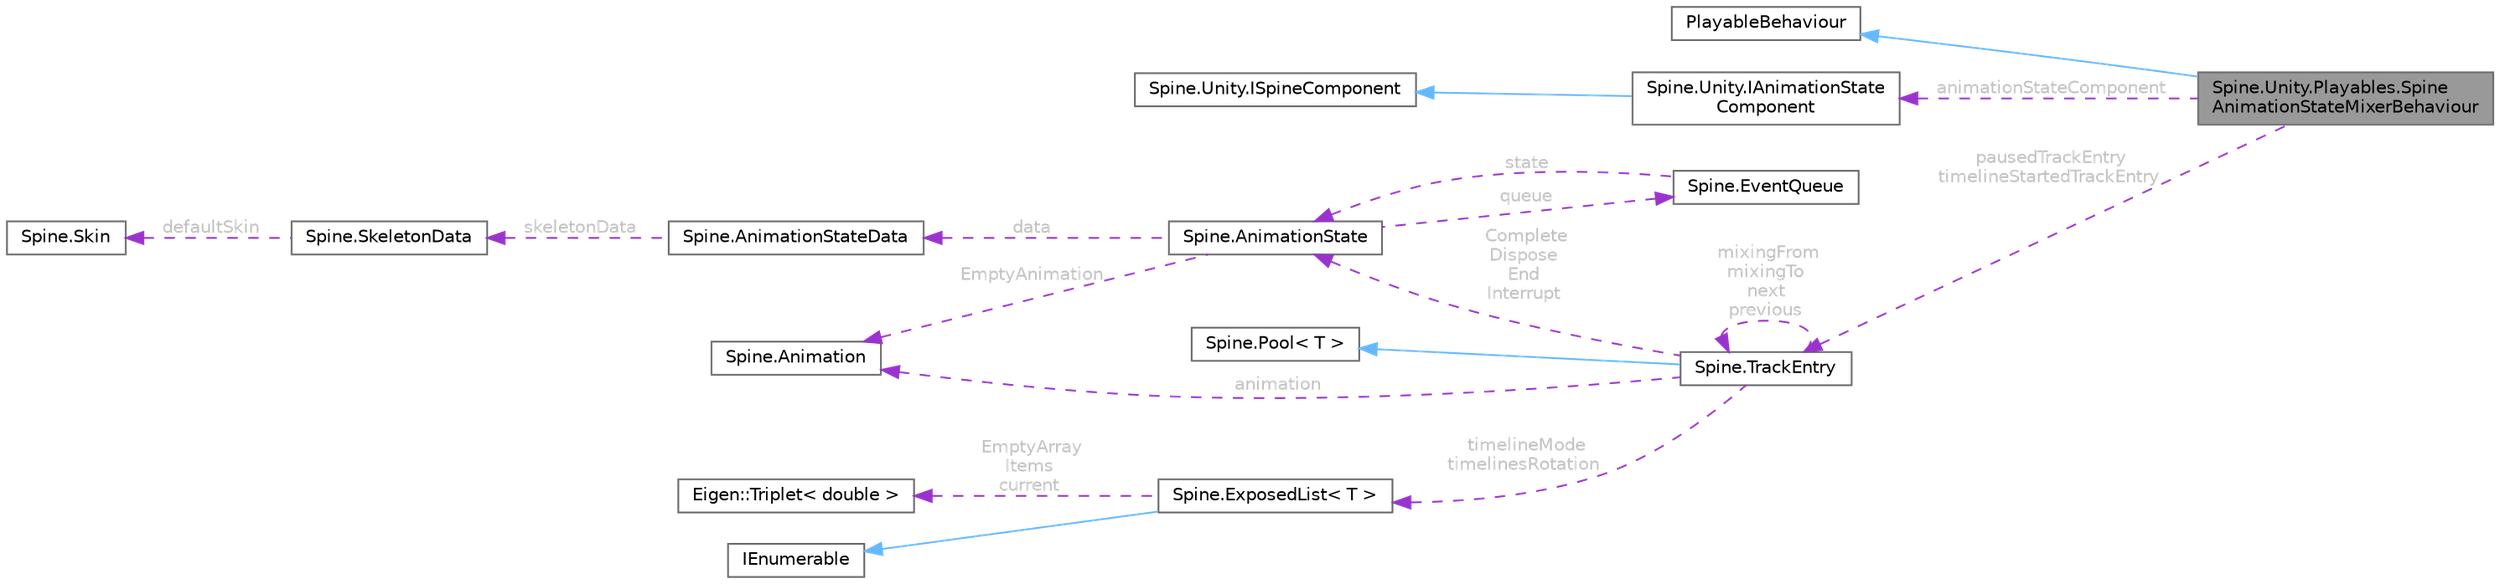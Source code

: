 digraph "Spine.Unity.Playables.SpineAnimationStateMixerBehaviour"
{
 // LATEX_PDF_SIZE
  bgcolor="transparent";
  edge [fontname=Helvetica,fontsize=10,labelfontname=Helvetica,labelfontsize=10];
  node [fontname=Helvetica,fontsize=10,shape=box,height=0.2,width=0.4];
  rankdir="LR";
  Node1 [id="Node000001",label="Spine.Unity.Playables.Spine\lAnimationStateMixerBehaviour",height=0.2,width=0.4,color="gray40", fillcolor="grey60", style="filled", fontcolor="black",tooltip=" "];
  Node2 -> Node1 [id="edge18_Node000001_Node000002",dir="back",color="steelblue1",style="solid",tooltip=" "];
  Node2 [id="Node000002",label="PlayableBehaviour",height=0.2,width=0.4,color="gray40", fillcolor="white", style="filled",tooltip=" "];
  Node3 -> Node1 [id="edge19_Node000001_Node000003",dir="back",color="darkorchid3",style="dashed",tooltip=" ",label=" animationStateComponent",fontcolor="grey" ];
  Node3 [id="Node000003",label="Spine.Unity.IAnimationState\lComponent",height=0.2,width=0.4,color="gray40", fillcolor="white", style="filled",URL="$interface_spine_1_1_unity_1_1_i_animation_state_component.html",tooltip="A Spine-Unity Component that uses a Spine.AnimationState to animate its skeleton."];
  Node4 -> Node3 [id="edge20_Node000003_Node000004",dir="back",color="steelblue1",style="solid",tooltip=" "];
  Node4 [id="Node000004",label="Spine.Unity.ISpineComponent",height=0.2,width=0.4,color="gray40", fillcolor="white", style="filled",URL="$interface_spine_1_1_unity_1_1_i_spine_component.html",tooltip=" "];
  Node5 -> Node1 [id="edge21_Node000001_Node000005",dir="back",color="darkorchid3",style="dashed",tooltip=" ",label=" pausedTrackEntry\ntimelineStartedTrackEntry",fontcolor="grey" ];
  Node5 [id="Node000005",label="Spine.TrackEntry",height=0.2,width=0.4,color="gray40", fillcolor="white", style="filled",URL="$class_spine_1_1_track_entry.html",tooltip=" "];
  Node6 -> Node5 [id="edge22_Node000005_Node000006",dir="back",color="steelblue1",style="solid",tooltip=" "];
  Node6 [id="Node000006",label="Spine.Pool\< T \>",height=0.2,width=0.4,color="gray40", fillcolor="white", style="filled",URL="$class_spine_1_1_pool-1-g.html",tooltip=" "];
  Node7 -> Node5 [id="edge23_Node000005_Node000007",dir="back",color="darkorchid3",style="dashed",tooltip=" ",label=" animation",fontcolor="grey" ];
  Node7 [id="Node000007",label="Spine.Animation",height=0.2,width=0.4,color="gray40", fillcolor="white", style="filled",URL="$class_spine_1_1_animation.html",tooltip="Stores a list of timelines to animate a skeleton's pose over time."];
  Node5 -> Node5 [id="edge24_Node000005_Node000005",dir="back",color="darkorchid3",style="dashed",tooltip=" ",label=" mixingFrom\nmixingTo\nnext\nprevious",fontcolor="grey" ];
  Node8 -> Node5 [id="edge25_Node000005_Node000008",dir="back",color="darkorchid3",style="dashed",tooltip=" ",label=" Complete\nDispose\nEnd\nInterrupt",fontcolor="grey" ];
  Node8 [id="Node000008",label="Spine.AnimationState",height=0.2,width=0.4,color="gray40", fillcolor="white", style="filled",URL="$class_spine_1_1_animation_state.html",tooltip=" "];
  Node7 -> Node8 [id="edge26_Node000008_Node000007",dir="back",color="darkorchid3",style="dashed",tooltip=" ",label=" EmptyAnimation",fontcolor="grey" ];
  Node9 -> Node8 [id="edge27_Node000008_Node000009",dir="back",color="darkorchid3",style="dashed",tooltip=" ",label=" data",fontcolor="grey" ];
  Node9 [id="Node000009",label="Spine.AnimationStateData",height=0.2,width=0.4,color="gray40", fillcolor="white", style="filled",URL="$class_spine_1_1_animation_state_data.html",tooltip="Stores mix (crossfade) durations to be applied when AnimationState animations are changed."];
  Node10 -> Node9 [id="edge28_Node000009_Node000010",dir="back",color="darkorchid3",style="dashed",tooltip=" ",label=" skeletonData",fontcolor="grey" ];
  Node10 [id="Node000010",label="Spine.SkeletonData",height=0.2,width=0.4,color="gray40", fillcolor="white", style="filled",URL="$class_spine_1_1_skeleton_data.html",tooltip="Stores the setup pose and all of the stateless data for a skeleton."];
  Node11 -> Node10 [id="edge29_Node000010_Node000011",dir="back",color="darkorchid3",style="dashed",tooltip=" ",label=" defaultSkin",fontcolor="grey" ];
  Node11 [id="Node000011",label="Spine.Skin",height=0.2,width=0.4,color="gray40", fillcolor="white", style="filled",URL="$class_spine_1_1_skin.html",tooltip="Stores attachments by slot index and attachment name."];
  Node12 -> Node8 [id="edge30_Node000008_Node000012",dir="back",color="darkorchid3",style="dashed",tooltip=" ",label=" queue",fontcolor="grey" ];
  Node12 [id="Node000012",label="Spine.EventQueue",height=0.2,width=0.4,color="gray40", fillcolor="white", style="filled",URL="$class_spine_1_1_event_queue.html",tooltip=" "];
  Node8 -> Node12 [id="edge31_Node000012_Node000008",dir="back",color="darkorchid3",style="dashed",tooltip=" ",label=" state",fontcolor="grey" ];
  Node13 -> Node5 [id="edge32_Node000005_Node000013",dir="back",color="darkorchid3",style="dashed",tooltip=" ",label=" timelineMode\ntimelinesRotation",fontcolor="grey" ];
  Node13 [id="Node000013",label="Spine.ExposedList\< T \>",height=0.2,width=0.4,color="gray40", fillcolor="white", style="filled",URL="$class_spine_1_1_exposed_list-1-g.html",tooltip=" "];
  Node14 -> Node13 [id="edge33_Node000013_Node000014",dir="back",color="steelblue1",style="solid",tooltip=" "];
  Node14 [id="Node000014",label="IEnumerable",height=0.2,width=0.4,color="gray40", fillcolor="white", style="filled",tooltip=" "];
  Node15 -> Node13 [id="edge34_Node000013_Node000015",dir="back",color="darkorchid3",style="dashed",tooltip=" ",label=" EmptyArray\nItems\ncurrent",fontcolor="grey" ];
  Node15 [id="Node000015",label="Eigen::Triplet\< double \>",height=0.2,width=0.4,color="gray40", fillcolor="white", style="filled",URL="$class_eigen_1_1_triplet.html",tooltip=" "];
}
